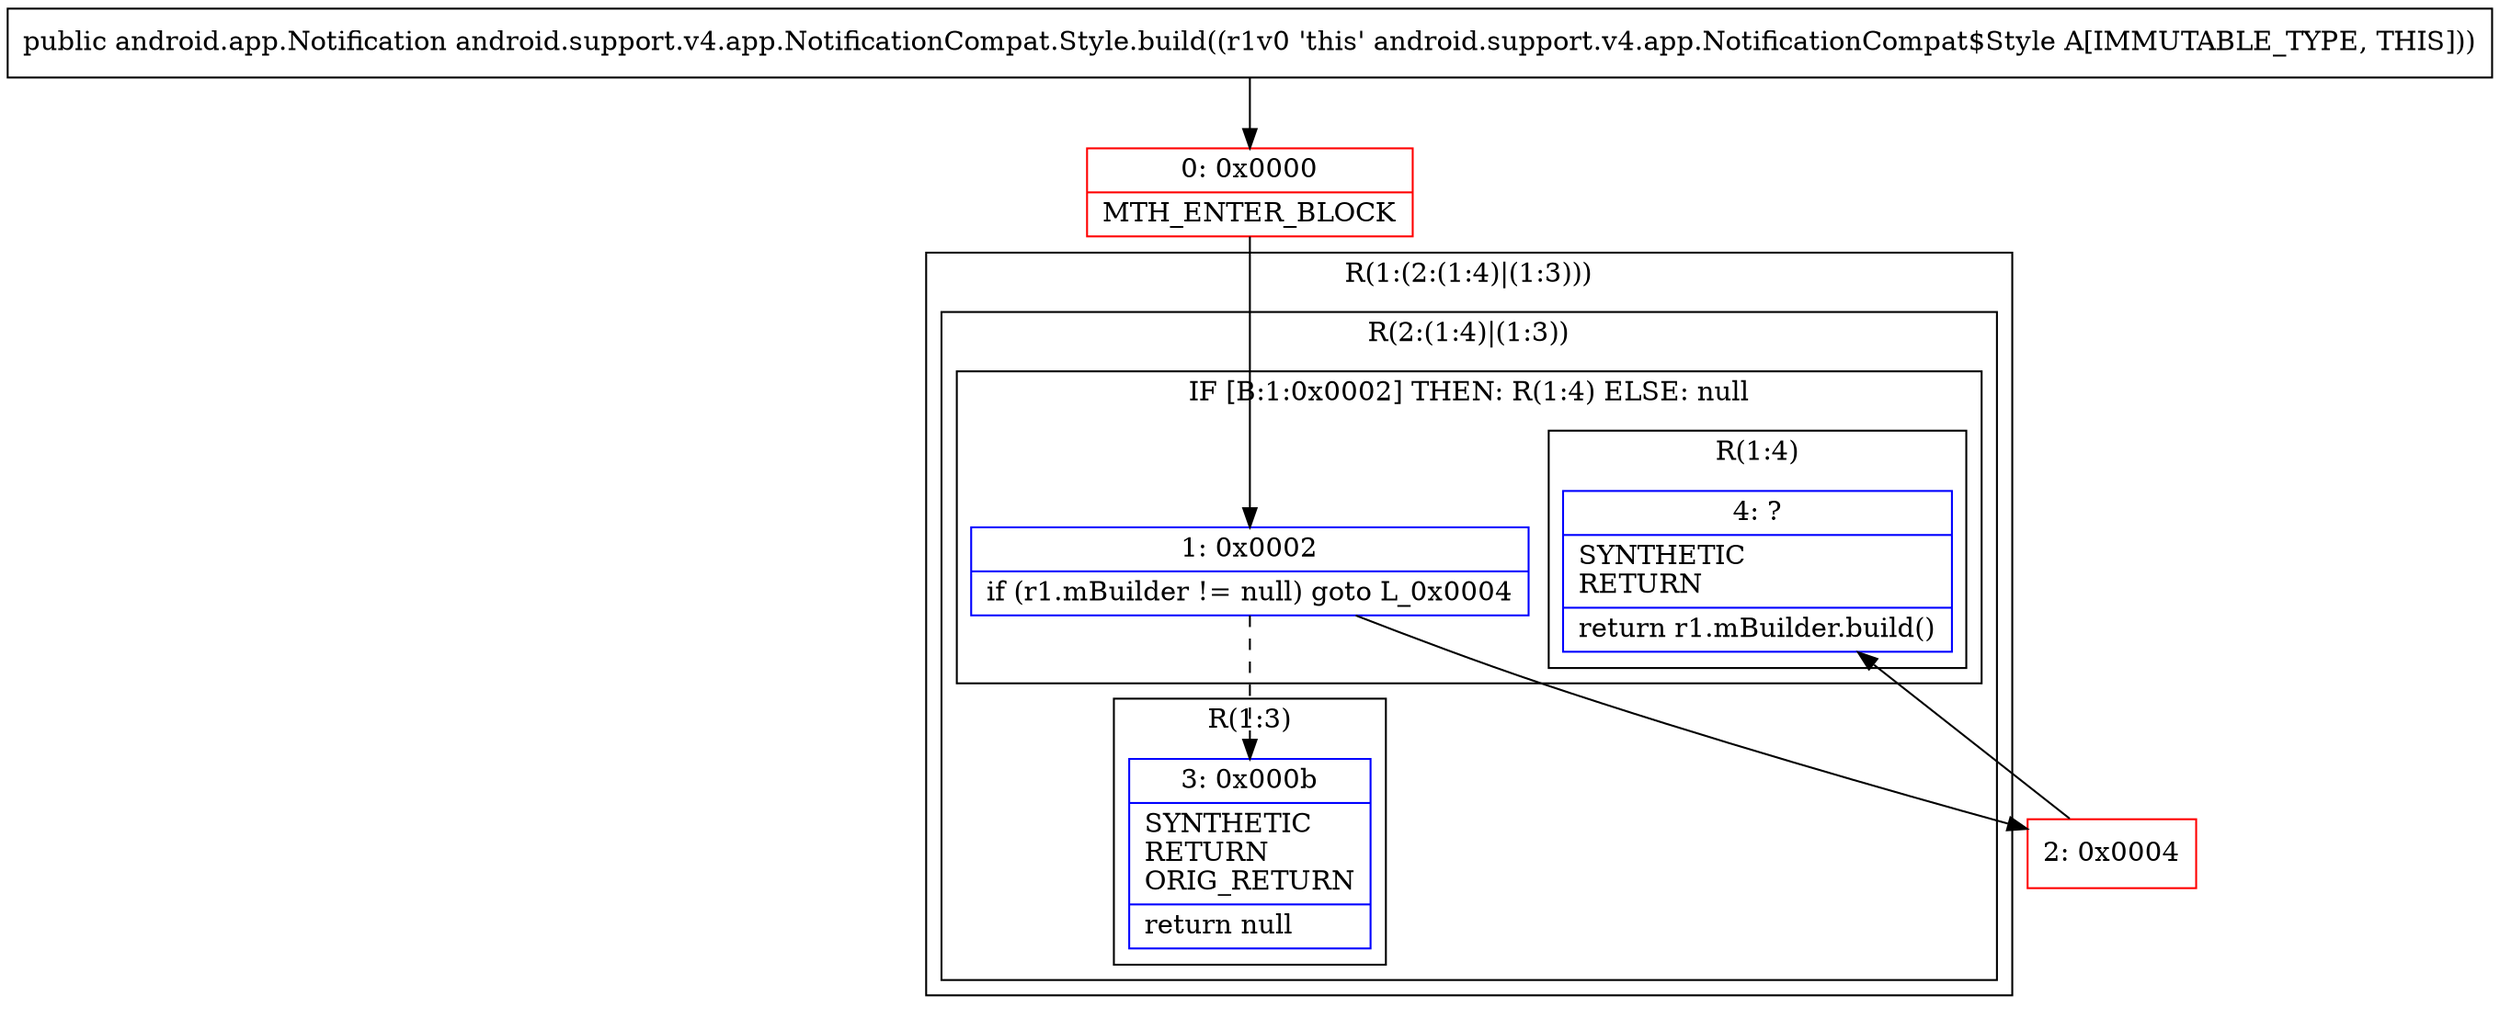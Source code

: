 digraph "CFG forandroid.support.v4.app.NotificationCompat.Style.build()Landroid\/app\/Notification;" {
subgraph cluster_Region_232566230 {
label = "R(1:(2:(1:4)|(1:3)))";
node [shape=record,color=blue];
subgraph cluster_Region_431406278 {
label = "R(2:(1:4)|(1:3))";
node [shape=record,color=blue];
subgraph cluster_IfRegion_145750660 {
label = "IF [B:1:0x0002] THEN: R(1:4) ELSE: null";
node [shape=record,color=blue];
Node_1 [shape=record,label="{1\:\ 0x0002|if (r1.mBuilder != null) goto L_0x0004\l}"];
subgraph cluster_Region_1202178851 {
label = "R(1:4)";
node [shape=record,color=blue];
Node_4 [shape=record,label="{4\:\ ?|SYNTHETIC\lRETURN\l|return r1.mBuilder.build()\l}"];
}
}
subgraph cluster_Region_796752924 {
label = "R(1:3)";
node [shape=record,color=blue];
Node_3 [shape=record,label="{3\:\ 0x000b|SYNTHETIC\lRETURN\lORIG_RETURN\l|return null\l}"];
}
}
}
Node_0 [shape=record,color=red,label="{0\:\ 0x0000|MTH_ENTER_BLOCK\l}"];
Node_2 [shape=record,color=red,label="{2\:\ 0x0004}"];
MethodNode[shape=record,label="{public android.app.Notification android.support.v4.app.NotificationCompat.Style.build((r1v0 'this' android.support.v4.app.NotificationCompat$Style A[IMMUTABLE_TYPE, THIS])) }"];
MethodNode -> Node_0;
Node_1 -> Node_2;
Node_1 -> Node_3[style=dashed];
Node_0 -> Node_1;
Node_2 -> Node_4;
}

